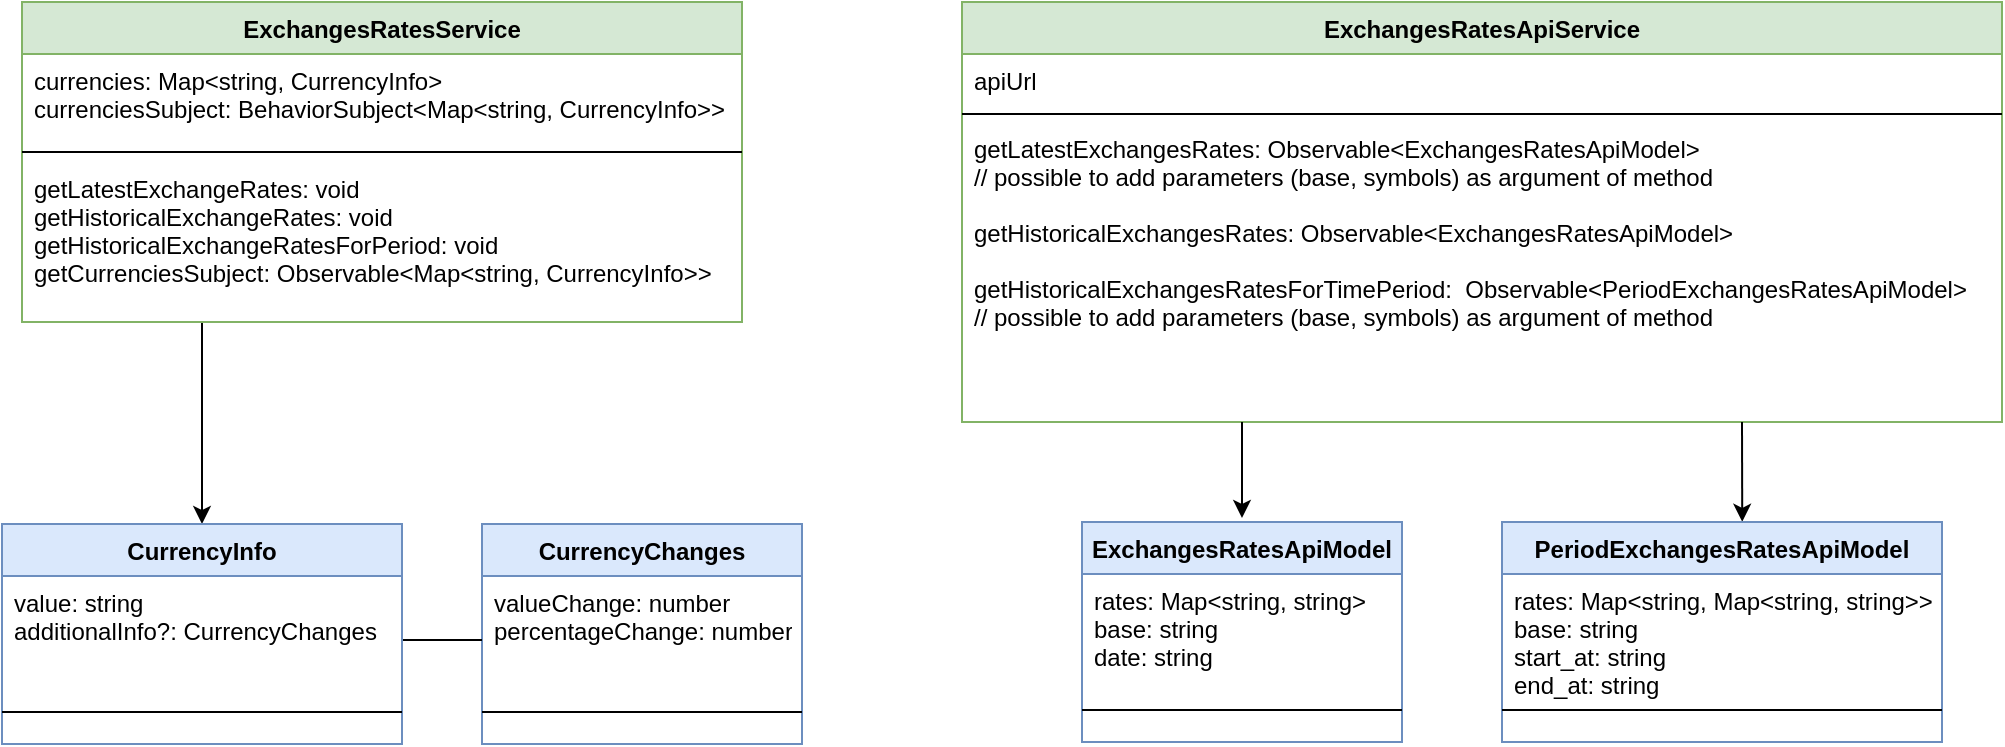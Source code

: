 <mxfile version="13.8.0" type="device" pages="2"><diagram id="C5RBs43oDa-KdzZeNtuy" name="Page-1"><mxGraphModel dx="1695" dy="450" grid="1" gridSize="10" guides="1" tooltips="1" connect="1" arrows="1" fold="1" page="1" pageScale="1" pageWidth="827" pageHeight="1169" math="0" shadow="0"><root><mxCell id="WIyWlLk6GJQsqaUBKTNV-0"/><mxCell id="WIyWlLk6GJQsqaUBKTNV-1" parent="WIyWlLk6GJQsqaUBKTNV-0"/><mxCell id="zkfFHV4jXpPFQw0GAbJ--0" value="ExchangesRatesApiService" style="swimlane;fontStyle=1;align=center;verticalAlign=top;childLayout=stackLayout;horizontal=1;startSize=26;horizontalStack=0;resizeParent=1;resizeLast=0;collapsible=1;marginBottom=0;rounded=0;shadow=0;strokeWidth=1;fillColor=#d5e8d4;strokeColor=#82b366;" parent="WIyWlLk6GJQsqaUBKTNV-1" vertex="1"><mxGeometry x="370" y="180" width="520" height="210" as="geometry"><mxRectangle x="230" y="140" width="160" height="26" as="alternateBounds"/></mxGeometry></mxCell><mxCell id="zkfFHV4jXpPFQw0GAbJ--1" value="apiUrl" style="text;align=left;verticalAlign=top;spacingLeft=4;spacingRight=4;overflow=hidden;rotatable=0;points=[[0,0.5],[1,0.5]];portConstraint=eastwest;" parent="zkfFHV4jXpPFQw0GAbJ--0" vertex="1"><mxGeometry y="26" width="520" height="26" as="geometry"/></mxCell><mxCell id="zkfFHV4jXpPFQw0GAbJ--4" value="" style="line;html=1;strokeWidth=1;align=left;verticalAlign=middle;spacingTop=-1;spacingLeft=3;spacingRight=3;rotatable=0;labelPosition=right;points=[];portConstraint=eastwest;" parent="zkfFHV4jXpPFQw0GAbJ--0" vertex="1"><mxGeometry y="52" width="520" height="8" as="geometry"/></mxCell><mxCell id="zkfFHV4jXpPFQw0GAbJ--5" value="getLatestExchangesRates: Observable&lt;ExchangesRatesApiModel&gt;&#10;// possible to add parameters (base, symbols) as argument of method&#10;&#10;getHistoricalExchangesRates: Observable&lt;ExchangesRatesApiModel&gt;&#10;&#10;getHistoricalExchangesRatesForTimePeriod:  Observable&lt;PeriodExchangesRatesApiModel&gt;&#10;// possible to add parameters (base, symbols) as argument of method" style="text;align=left;verticalAlign=top;spacingLeft=4;spacingRight=4;overflow=hidden;rotatable=0;points=[[0,0.5],[1,0.5]];portConstraint=eastwest;fontStyle=0" parent="zkfFHV4jXpPFQw0GAbJ--0" vertex="1"><mxGeometry y="60" width="520" height="130" as="geometry"/></mxCell><mxCell id="TzPz9qxFRH3ONsttjOVY-13" value="" style="endArrow=classic;html=1;fontSize=10;" edge="1" parent="WIyWlLk6GJQsqaUBKTNV-1"><mxGeometry width="50" height="50" relative="1" as="geometry"><mxPoint x="510" y="390" as="sourcePoint"/><mxPoint x="510" y="438" as="targetPoint"/></mxGeometry></mxCell><mxCell id="TzPz9qxFRH3ONsttjOVY-14" value="" style="endArrow=classic;html=1;fontSize=10;entryX=0.546;entryY=-0.001;entryDx=0;entryDy=0;entryPerimeter=0;exitX=0.75;exitY=1;exitDx=0;exitDy=0;" edge="1" parent="WIyWlLk6GJQsqaUBKTNV-1" source="zkfFHV4jXpPFQw0GAbJ--0" target="TzPz9qxFRH3ONsttjOVY-9"><mxGeometry width="50" height="50" relative="1" as="geometry"><mxPoint x="680" y="390" as="sourcePoint"/><mxPoint x="420" y="450" as="targetPoint"/></mxGeometry></mxCell><mxCell id="TzPz9qxFRH3ONsttjOVY-9" value="PeriodExchangesRatesApiModel" style="swimlane;fontStyle=1;align=center;verticalAlign=top;childLayout=stackLayout;horizontal=1;startSize=26;horizontalStack=0;resizeParent=1;resizeLast=0;collapsible=1;marginBottom=0;rounded=0;shadow=0;strokeWidth=1;fillColor=#dae8fc;strokeColor=#6c8ebf;" vertex="1" parent="WIyWlLk6GJQsqaUBKTNV-1"><mxGeometry x="640" y="440" width="220" height="110" as="geometry"><mxRectangle x="230" y="140" width="160" height="26" as="alternateBounds"/></mxGeometry></mxCell><mxCell id="TzPz9qxFRH3ONsttjOVY-10" value="rates: Map&lt;string, Map&lt;string, string&gt;&gt;&#10;base: string&#10;start_at: string&#10;end_at: string" style="text;align=left;verticalAlign=top;spacingLeft=4;spacingRight=4;overflow=hidden;rotatable=0;points=[[0,0.5],[1,0.5]];portConstraint=eastwest;" vertex="1" parent="TzPz9qxFRH3ONsttjOVY-9"><mxGeometry y="26" width="220" height="64" as="geometry"/></mxCell><mxCell id="TzPz9qxFRH3ONsttjOVY-11" value="" style="line;html=1;strokeWidth=1;align=left;verticalAlign=middle;spacingTop=-1;spacingLeft=3;spacingRight=3;rotatable=0;labelPosition=right;points=[];portConstraint=eastwest;" vertex="1" parent="TzPz9qxFRH3ONsttjOVY-9"><mxGeometry y="90" width="220" height="8" as="geometry"/></mxCell><mxCell id="TzPz9qxFRH3ONsttjOVY-4" value="ExchangesRatesApiModel" style="swimlane;fontStyle=1;align=center;verticalAlign=top;childLayout=stackLayout;horizontal=1;startSize=26;horizontalStack=0;resizeParent=1;resizeLast=0;collapsible=1;marginBottom=0;rounded=0;shadow=0;strokeWidth=1;fillColor=#dae8fc;strokeColor=#6c8ebf;" vertex="1" parent="WIyWlLk6GJQsqaUBKTNV-1"><mxGeometry x="430" y="440" width="160" height="110" as="geometry"><mxRectangle x="230" y="140" width="160" height="26" as="alternateBounds"/></mxGeometry></mxCell><mxCell id="TzPz9qxFRH3ONsttjOVY-5" value="rates: Map&lt;string, string&gt;&#10;base: string&#10;date: string" style="text;align=left;verticalAlign=top;spacingLeft=4;spacingRight=4;overflow=hidden;rotatable=0;points=[[0,0.5],[1,0.5]];portConstraint=eastwest;" vertex="1" parent="TzPz9qxFRH3ONsttjOVY-4"><mxGeometry y="26" width="160" height="64" as="geometry"/></mxCell><mxCell id="TzPz9qxFRH3ONsttjOVY-6" value="" style="line;html=1;strokeWidth=1;align=left;verticalAlign=middle;spacingTop=-1;spacingLeft=3;spacingRight=3;rotatable=0;labelPosition=right;points=[];portConstraint=eastwest;" vertex="1" parent="TzPz9qxFRH3ONsttjOVY-4"><mxGeometry y="90" width="160" height="8" as="geometry"/></mxCell><mxCell id="TzPz9qxFRH3ONsttjOVY-19" value="CurrencyChanges" style="swimlane;fontStyle=1;align=center;verticalAlign=top;childLayout=stackLayout;horizontal=1;startSize=26;horizontalStack=0;resizeParent=1;resizeLast=0;collapsible=1;marginBottom=0;rounded=0;shadow=0;strokeWidth=1;fillColor=#dae8fc;strokeColor=#6c8ebf;" vertex="1" parent="WIyWlLk6GJQsqaUBKTNV-1"><mxGeometry x="130" y="441" width="160" height="110" as="geometry"><mxRectangle x="230" y="140" width="160" height="26" as="alternateBounds"/></mxGeometry></mxCell><mxCell id="TzPz9qxFRH3ONsttjOVY-20" value="valueChange: number&#10;percentageChange: number" style="text;align=left;verticalAlign=top;spacingLeft=4;spacingRight=4;overflow=hidden;rotatable=0;points=[[0,0.5],[1,0.5]];portConstraint=eastwest;" vertex="1" parent="TzPz9qxFRH3ONsttjOVY-19"><mxGeometry y="26" width="160" height="64" as="geometry"/></mxCell><mxCell id="TzPz9qxFRH3ONsttjOVY-21" value="" style="line;html=1;strokeWidth=1;align=left;verticalAlign=middle;spacingTop=-1;spacingLeft=3;spacingRight=3;rotatable=0;labelPosition=right;points=[];portConstraint=eastwest;" vertex="1" parent="TzPz9qxFRH3ONsttjOVY-19"><mxGeometry y="90" width="160" height="8" as="geometry"/></mxCell><mxCell id="TzPz9qxFRH3ONsttjOVY-22" value="" style="endArrow=none;html=1;fontSize=10;exitX=1;exitY=0.5;exitDx=0;exitDy=0;entryX=0;entryY=0.5;entryDx=0;entryDy=0;" edge="1" parent="WIyWlLk6GJQsqaUBKTNV-1" source="TzPz9qxFRH3ONsttjOVY-17" target="TzPz9qxFRH3ONsttjOVY-20"><mxGeometry width="50" height="50" relative="1" as="geometry"><mxPoint x="140" y="650" as="sourcePoint"/><mxPoint x="190" y="600" as="targetPoint"/></mxGeometry></mxCell><mxCell id="TzPz9qxFRH3ONsttjOVY-23" value="" style="endArrow=classic;html=1;fontSize=10;exitX=0.25;exitY=1;exitDx=0;exitDy=0;" edge="1" parent="WIyWlLk6GJQsqaUBKTNV-1" source="TzPz9qxFRH3ONsttjOVY-0" target="TzPz9qxFRH3ONsttjOVY-16"><mxGeometry width="50" height="50" relative="1" as="geometry"><mxPoint x="-10" y="390" as="sourcePoint"/><mxPoint x="-190" y="340" as="targetPoint"/></mxGeometry></mxCell><mxCell id="TzPz9qxFRH3ONsttjOVY-16" value="CurrencyInfo" style="swimlane;fontStyle=1;align=center;verticalAlign=top;childLayout=stackLayout;horizontal=1;startSize=26;horizontalStack=0;resizeParent=1;resizeLast=0;collapsible=1;marginBottom=0;rounded=0;shadow=0;strokeWidth=1;fillColor=#dae8fc;strokeColor=#6c8ebf;" vertex="1" parent="WIyWlLk6GJQsqaUBKTNV-1"><mxGeometry x="-110" y="441" width="200" height="110" as="geometry"><mxRectangle x="230" y="140" width="160" height="26" as="alternateBounds"/></mxGeometry></mxCell><mxCell id="TzPz9qxFRH3ONsttjOVY-17" value="value: string&#10;additionalInfo?: CurrencyChanges" style="text;align=left;verticalAlign=top;spacingLeft=4;spacingRight=4;overflow=hidden;rotatable=0;points=[[0,0.5],[1,0.5]];portConstraint=eastwest;" vertex="1" parent="TzPz9qxFRH3ONsttjOVY-16"><mxGeometry y="26" width="200" height="64" as="geometry"/></mxCell><mxCell id="TzPz9qxFRH3ONsttjOVY-18" value="" style="line;html=1;strokeWidth=1;align=left;verticalAlign=middle;spacingTop=-1;spacingLeft=3;spacingRight=3;rotatable=0;labelPosition=right;points=[];portConstraint=eastwest;" vertex="1" parent="TzPz9qxFRH3ONsttjOVY-16"><mxGeometry y="90" width="200" height="8" as="geometry"/></mxCell><mxCell id="TzPz9qxFRH3ONsttjOVY-0" value="ExchangesRatesService" style="swimlane;fontStyle=1;align=center;verticalAlign=top;childLayout=stackLayout;horizontal=1;startSize=26;horizontalStack=0;resizeParent=1;resizeLast=0;collapsible=1;marginBottom=0;rounded=0;shadow=0;strokeWidth=1;fillColor=#d5e8d4;strokeColor=#82b366;" vertex="1" parent="WIyWlLk6GJQsqaUBKTNV-1"><mxGeometry x="-100" y="180" width="360" height="160" as="geometry"><mxRectangle x="230" y="140" width="160" height="26" as="alternateBounds"/></mxGeometry></mxCell><mxCell id="TzPz9qxFRH3ONsttjOVY-1" value="currencies: Map&lt;string, CurrencyInfo&gt;&#10;currenciesSubject: BehaviorSubject&lt;Map&lt;string, CurrencyInfo&gt;&gt;&#10;" style="text;align=left;verticalAlign=top;spacingLeft=4;spacingRight=4;overflow=hidden;rotatable=0;points=[[0,0.5],[1,0.5]];portConstraint=eastwest;" vertex="1" parent="TzPz9qxFRH3ONsttjOVY-0"><mxGeometry y="26" width="360" height="44" as="geometry"/></mxCell><mxCell id="TzPz9qxFRH3ONsttjOVY-2" value="" style="line;html=1;strokeWidth=1;align=left;verticalAlign=middle;spacingTop=-1;spacingLeft=3;spacingRight=3;rotatable=0;labelPosition=right;points=[];portConstraint=eastwest;" vertex="1" parent="TzPz9qxFRH3ONsttjOVY-0"><mxGeometry y="70" width="360" height="10" as="geometry"/></mxCell><mxCell id="TzPz9qxFRH3ONsttjOVY-24" value="getLatestExchangeRates: void&#10;getHistoricalExchangeRates: void&#10;getHistoricalExchangeRatesForPeriod: void&#10;getCurrenciesSubject: Observable&lt;Map&lt;string, CurrencyInfo&gt;&gt;" style="text;align=left;verticalAlign=top;spacingLeft=4;spacingRight=4;overflow=hidden;rotatable=0;points=[[0,0.5],[1,0.5]];portConstraint=eastwest;fontStyle=0" vertex="1" parent="TzPz9qxFRH3ONsttjOVY-0"><mxGeometry y="80" width="360" height="70" as="geometry"/></mxCell></root></mxGraphModel></diagram><diagram id="3BeFbudHi8zhulZkM_cD" name="Page-2"><mxGraphModel dx="868" dy="450" grid="1" gridSize="10" guides="1" tooltips="1" connect="1" arrows="1" fold="1" page="1" pageScale="1" pageWidth="827" pageHeight="1169" math="0" shadow="0"><root><mxCell id="AmxojjkFUzPUM_WOPZg8-0"/><mxCell id="AmxojjkFUzPUM_WOPZg8-1" parent="AmxojjkFUzPUM_WOPZg8-0"/></root></mxGraphModel></diagram></mxfile>